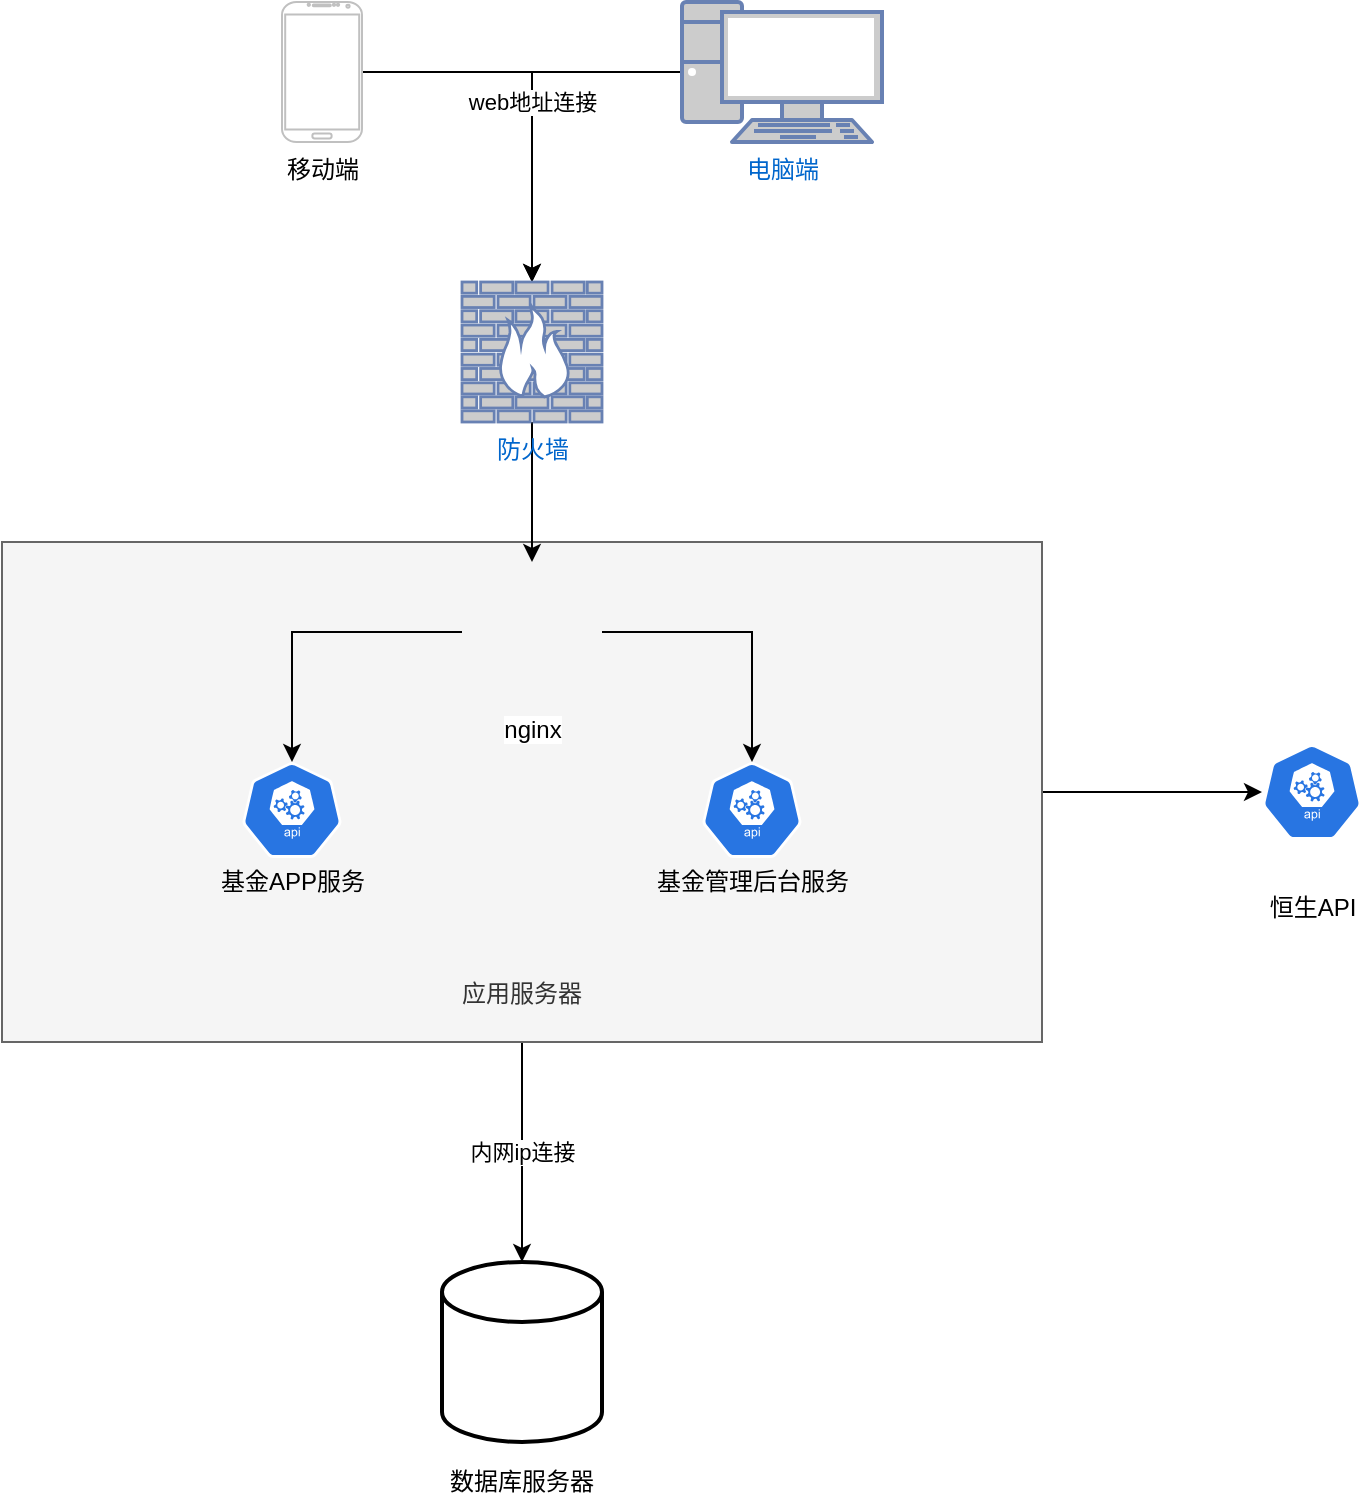 <mxfile version="13.10.9" type="github">
  <diagram id="FFtLRq6kpSI4ZGspot21" name="第 1 页">
    <mxGraphModel dx="1673" dy="896" grid="1" gridSize="10" guides="1" tooltips="1" connect="1" arrows="1" fold="1" page="1" pageScale="1" pageWidth="827" pageHeight="1169" math="0" shadow="0">
      <root>
        <mxCell id="0" />
        <mxCell id="1" parent="0" />
        <mxCell id="q4_Ds_hNTsAd4L0cq3j5-19" style="edgeStyle=orthogonalEdgeStyle;rounded=0;orthogonalLoop=1;jettySize=auto;html=1;" edge="1" parent="1" source="q4_Ds_hNTsAd4L0cq3j5-17" target="q4_Ds_hNTsAd4L0cq3j5-18">
          <mxGeometry relative="1" as="geometry" />
        </mxCell>
        <mxCell id="q4_Ds_hNTsAd4L0cq3j5-21" value="内网ip连接" style="edgeStyle=orthogonalEdgeStyle;rounded=0;orthogonalLoop=1;jettySize=auto;html=1;" edge="1" parent="1" source="q4_Ds_hNTsAd4L0cq3j5-17" target="q4_Ds_hNTsAd4L0cq3j5-20">
          <mxGeometry relative="1" as="geometry" />
        </mxCell>
        <mxCell id="q4_Ds_hNTsAd4L0cq3j5-17" value="&lt;br&gt;&lt;br&gt;&lt;br&gt;&lt;br&gt;&lt;br&gt;&lt;br&gt;&lt;br&gt;&lt;br&gt;&lt;br&gt;&lt;br&gt;&lt;br&gt;&lt;br&gt;&lt;br&gt;&lt;br&gt;应用服务器" style="rounded=0;whiteSpace=wrap;html=1;fillColor=#f5f5f5;strokeColor=#666666;fontColor=#333333;" vertex="1" parent="1">
          <mxGeometry x="70" y="350" width="520" height="250" as="geometry" />
        </mxCell>
        <mxCell id="q4_Ds_hNTsAd4L0cq3j5-4" style="edgeStyle=orthogonalEdgeStyle;rounded=0;orthogonalLoop=1;jettySize=auto;html=1;" edge="1" parent="1" source="q4_Ds_hNTsAd4L0cq3j5-1" target="q4_Ds_hNTsAd4L0cq3j5-3">
          <mxGeometry relative="1" as="geometry" />
        </mxCell>
        <mxCell id="q4_Ds_hNTsAd4L0cq3j5-1" value="移动端" style="verticalLabelPosition=bottom;verticalAlign=top;html=1;shadow=0;dashed=0;strokeWidth=1;shape=mxgraph.android.phone2;strokeColor=#c0c0c0;" vertex="1" parent="1">
          <mxGeometry x="210" y="80" width="40" height="70" as="geometry" />
        </mxCell>
        <mxCell id="q4_Ds_hNTsAd4L0cq3j5-5" value="web地址连接" style="edgeStyle=orthogonalEdgeStyle;rounded=0;orthogonalLoop=1;jettySize=auto;html=1;" edge="1" parent="1" source="q4_Ds_hNTsAd4L0cq3j5-2" target="q4_Ds_hNTsAd4L0cq3j5-3">
          <mxGeometry relative="1" as="geometry" />
        </mxCell>
        <mxCell id="q4_Ds_hNTsAd4L0cq3j5-2" value="电脑端" style="fontColor=#0066CC;verticalAlign=top;verticalLabelPosition=bottom;labelPosition=center;align=center;html=1;outlineConnect=0;fillColor=#CCCCCC;strokeColor=#6881B3;gradientColor=none;gradientDirection=north;strokeWidth=2;shape=mxgraph.networks.pc;" vertex="1" parent="1">
          <mxGeometry x="410" y="80" width="100" height="70" as="geometry" />
        </mxCell>
        <mxCell id="q4_Ds_hNTsAd4L0cq3j5-7" style="edgeStyle=orthogonalEdgeStyle;rounded=0;orthogonalLoop=1;jettySize=auto;html=1;entryX=0.5;entryY=0;entryDx=0;entryDy=0;" edge="1" parent="1" source="q4_Ds_hNTsAd4L0cq3j5-3" target="q4_Ds_hNTsAd4L0cq3j5-6">
          <mxGeometry relative="1" as="geometry" />
        </mxCell>
        <mxCell id="q4_Ds_hNTsAd4L0cq3j5-3" value="防火墙" style="fontColor=#0066CC;verticalAlign=top;verticalLabelPosition=bottom;labelPosition=center;align=center;html=1;outlineConnect=0;fillColor=#CCCCCC;strokeColor=#6881B3;gradientColor=none;gradientDirection=north;strokeWidth=2;shape=mxgraph.networks.firewall;" vertex="1" parent="1">
          <mxGeometry x="300" y="220" width="70" height="70" as="geometry" />
        </mxCell>
        <mxCell id="q4_Ds_hNTsAd4L0cq3j5-12" style="edgeStyle=orthogonalEdgeStyle;rounded=0;orthogonalLoop=1;jettySize=auto;html=1;" edge="1" parent="1" source="q4_Ds_hNTsAd4L0cq3j5-6" target="q4_Ds_hNTsAd4L0cq3j5-10">
          <mxGeometry relative="1" as="geometry" />
        </mxCell>
        <mxCell id="q4_Ds_hNTsAd4L0cq3j5-15" style="edgeStyle=orthogonalEdgeStyle;rounded=0;orthogonalLoop=1;jettySize=auto;html=1;entryX=0.5;entryY=0;entryDx=0;entryDy=0;entryPerimeter=0;" edge="1" parent="1" source="q4_Ds_hNTsAd4L0cq3j5-6" target="q4_Ds_hNTsAd4L0cq3j5-11">
          <mxGeometry relative="1" as="geometry" />
        </mxCell>
        <mxCell id="q4_Ds_hNTsAd4L0cq3j5-6" value="nginx" style="shape=image;html=1;verticalAlign=top;verticalLabelPosition=bottom;labelBackgroundColor=#ffffff;imageAspect=0;aspect=fixed;image=https://cdn4.iconfinder.com/data/icons/logos-brands-5/24/nginx-128.png" vertex="1" parent="1">
          <mxGeometry x="300" y="360" width="70" height="70" as="geometry" />
        </mxCell>
        <mxCell id="q4_Ds_hNTsAd4L0cq3j5-10" value="&lt;br&gt;&lt;br&gt;&lt;br&gt;&lt;br&gt;&lt;br&gt;基金APP服务" style="html=1;dashed=0;whitespace=wrap;fillColor=#2875E2;strokeColor=#ffffff;points=[[0.005,0.63,0],[0.1,0.2,0],[0.9,0.2,0],[0.5,0,0],[0.995,0.63,0],[0.72,0.99,0],[0.5,1,0],[0.28,0.99,0]];shape=mxgraph.kubernetes.icon;prIcon=api" vertex="1" parent="1">
          <mxGeometry x="190" y="460" width="50" height="48" as="geometry" />
        </mxCell>
        <mxCell id="q4_Ds_hNTsAd4L0cq3j5-11" value="&lt;br&gt;&lt;br&gt;&lt;br&gt;&lt;br&gt;&lt;br&gt;基金管理后台服务" style="html=1;dashed=0;whitespace=wrap;fillColor=#2875E2;strokeColor=#ffffff;points=[[0.005,0.63,0],[0.1,0.2,0],[0.9,0.2,0],[0.5,0,0],[0.995,0.63,0],[0.72,0.99,0],[0.5,1,0],[0.28,0.99,0]];shape=mxgraph.kubernetes.icon;prIcon=api" vertex="1" parent="1">
          <mxGeometry x="420" y="460" width="50" height="48" as="geometry" />
        </mxCell>
        <mxCell id="q4_Ds_hNTsAd4L0cq3j5-18" value="&lt;br&gt;&lt;br&gt;&lt;br&gt;&lt;br&gt;&lt;br&gt;&lt;br&gt;&lt;br&gt;&lt;br&gt;恒生API" style="html=1;dashed=0;whitespace=wrap;fillColor=#2875E2;strokeColor=#ffffff;points=[[0.005,0.63,0],[0.1,0.2,0],[0.9,0.2,0],[0.5,0,0],[0.995,0.63,0],[0.72,0.99,0],[0.5,1,0],[0.28,0.99,0]];shape=mxgraph.kubernetes.icon;prIcon=api" vertex="1" parent="1">
          <mxGeometry x="700" y="451" width="50" height="48" as="geometry" />
        </mxCell>
        <mxCell id="q4_Ds_hNTsAd4L0cq3j5-20" value="&lt;br&gt;&lt;br&gt;&lt;br&gt;&lt;br&gt;&lt;br&gt;&lt;br&gt;&lt;br&gt;&lt;br&gt;&lt;br&gt;数据库服务器" style="strokeWidth=2;html=1;shape=mxgraph.flowchart.database;whiteSpace=wrap;" vertex="1" parent="1">
          <mxGeometry x="290" y="710" width="80" height="90" as="geometry" />
        </mxCell>
      </root>
    </mxGraphModel>
  </diagram>
</mxfile>
